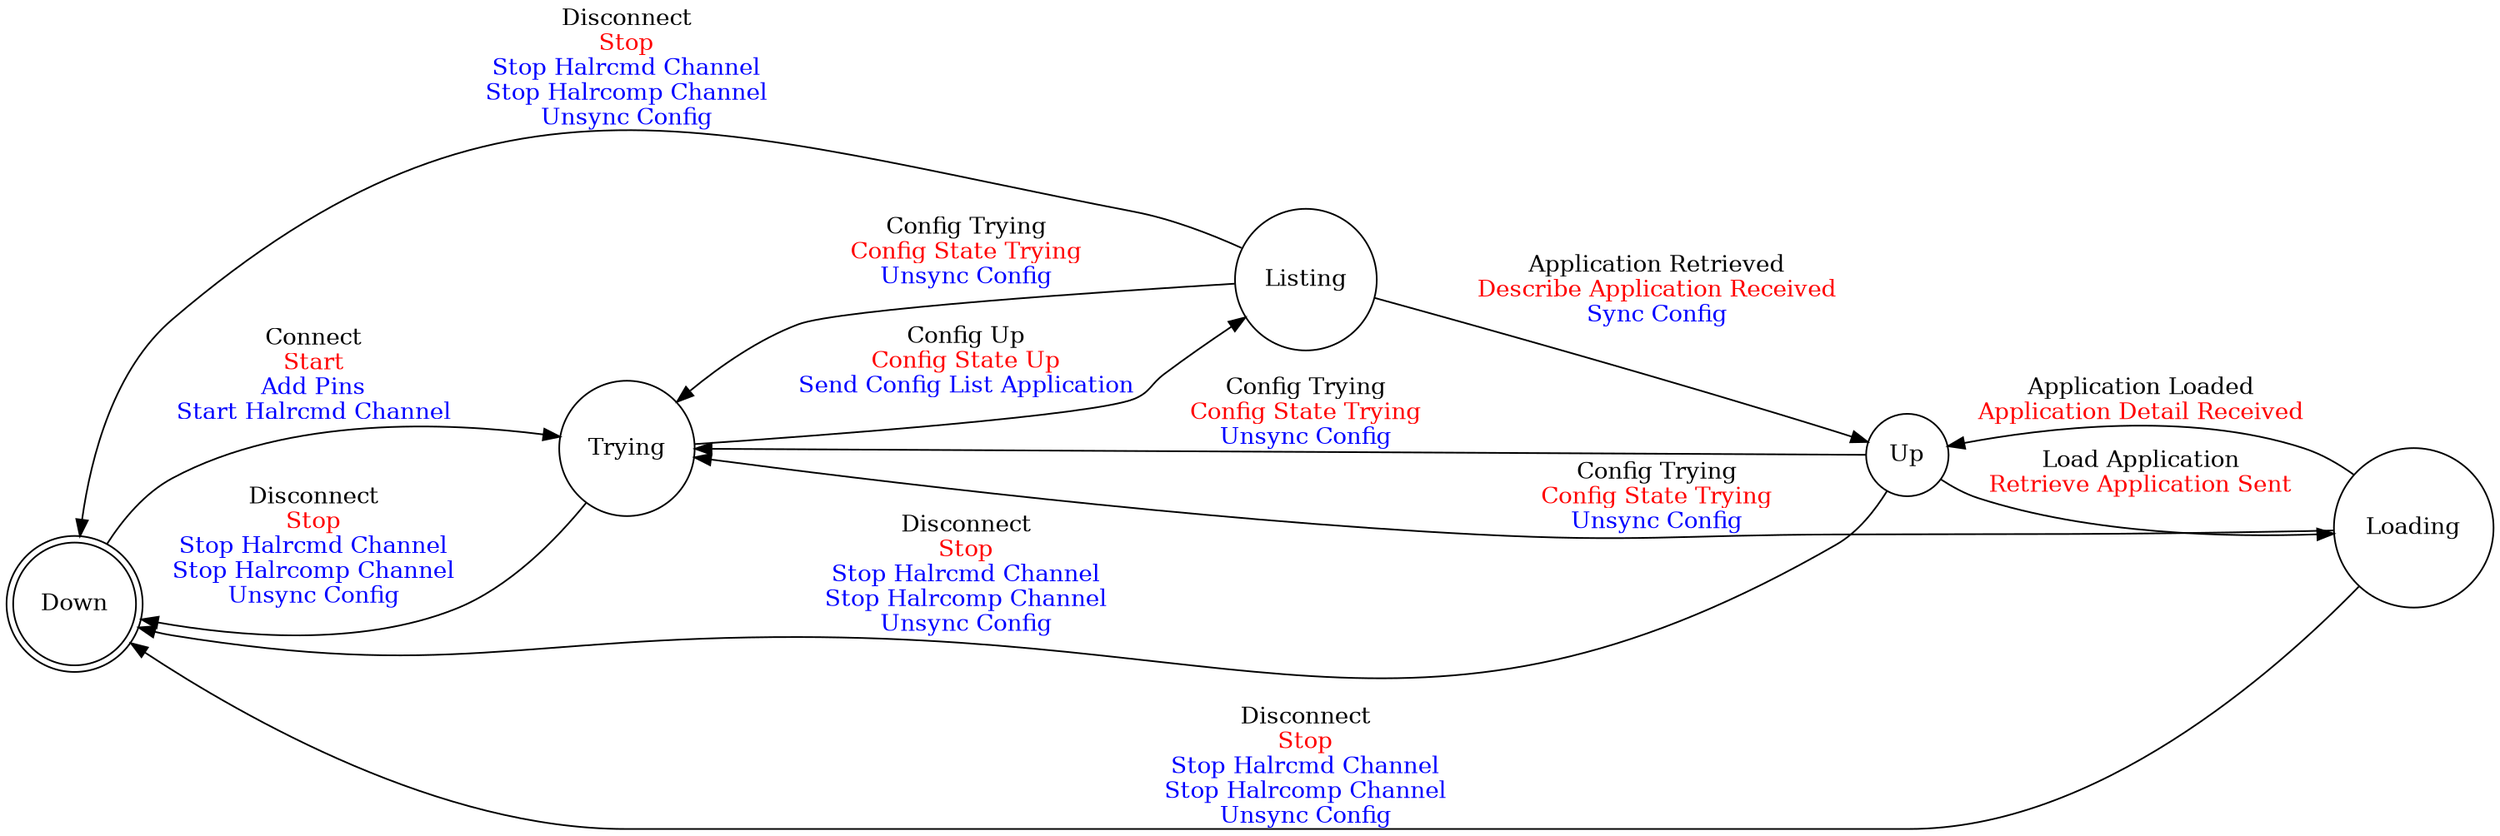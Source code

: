 digraph config_base {
    rankdir = LR;
    size = 20;
    overlap = false;
    splines = true;
    bgcolor=transparent;
    // concentrate = true;
    node [shape = doublecircle]; Down;
    node [shape = circle];
       Down -> Trying [label = <Connect<br></br><Font Color="Red">Start<Br></Br></Font><Font Color="Blue">Add Pins<Br></Br>Start Halrcmd Channel<Br></Br></Font>>;
                                 labeltooltip = "Tooltip" ];
       Trying -> Listing [label = <Config Up<br></br><Font Color="Red">Config State Up<Br></Br></Font><Font Color="Blue">Send Config List Application<Br></Br></Font>>;
                                 labeltooltip = "Tooltip" ];
       Trying -> Down [label = <Disconnect<br></br><Font Color="Red">Stop<Br></Br></Font><Font Color="Blue">Stop Halrcmd Channel<Br></Br>Stop Halrcomp Channel<Br></Br>Unsync Config<Br></Br></Font>>;
                                 labeltooltip = "Tooltip" ];
       Listing -> Up [label = <Application Retrieved<br></br><Font Color="Red">Describe Application Received<Br></Br></Font><Font Color="Blue">Sync Config<Br></Br></Font>>;
                                 labeltooltip = "Tooltip" ];
       Listing -> Trying [label = <Config Trying<br></br><Font Color="Red">Config State Trying<Br></Br></Font><Font Color="Blue">Unsync Config<Br></Br></Font>>;
                                 labeltooltip = "Tooltip" ];
       Listing -> Down [label = <Disconnect<br></br><Font Color="Red">Stop<Br></Br></Font><Font Color="Blue">Stop Halrcmd Channel<Br></Br>Stop Halrcomp Channel<Br></Br>Unsync Config<Br></Br></Font>>;
                                 labeltooltip = "Tooltip" ];
       Up -> Trying [label = <Config Trying<br></br><Font Color="Red">Config State Trying<Br></Br></Font><Font Color="Blue">Unsync Config<Br></Br></Font>>;
                                 labeltooltip = "Tooltip" ];
       Up -> Loading [label = <Load Application<br></br><Font Color="Red">Retrieve Application Sent<Br></Br></Font>>;
                                 labeltooltip = "Tooltip" ];
       Up -> Down [label = <Disconnect<br></br><Font Color="Red">Stop<Br></Br></Font><Font Color="Blue">Stop Halrcmd Channel<Br></Br>Stop Halrcomp Channel<Br></Br>Unsync Config<Br></Br></Font>>;
                                 labeltooltip = "Tooltip" ];
       Loading -> Up [label = <Application Loaded<br></br><Font Color="Red">Application Detail Received<Br></Br></Font>>;
                                 labeltooltip = "Tooltip" ];
       Loading -> Trying [label = <Config Trying<br></br><Font Color="Red">Config State Trying<Br></Br></Font><Font Color="Blue">Unsync Config<Br></Br></Font>>;
                                 labeltooltip = "Tooltip" ];
       Loading -> Down [label = <Disconnect<br></br><Font Color="Red">Stop<Br></Br></Font><Font Color="Blue">Stop Halrcmd Channel<Br></Br>Stop Halrcomp Channel<Br></Br>Unsync Config<Br></Br></Font>>;
                                 labeltooltip = "Tooltip" ];
}
